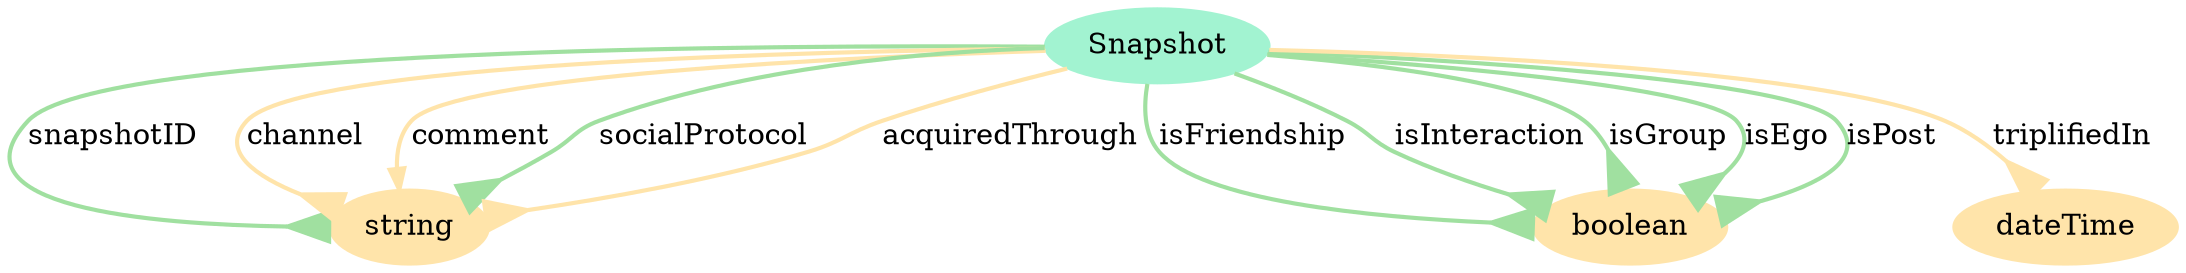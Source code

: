 digraph  {
	node [label="\N"];
	Snapshot	 [color="#A2F3D1",
		style=filled];
	1	 [color="#FFE4AA",
		label=string,
		style=filled];
	Snapshot -> 1 [key="Snapshot-1-1",
	arrowhead=inv,
	arrowsize=2.0,
	color="#A0E0A0",
	label=snapshotID,
	penwidth=2];
Snapshot -> 1 [key="Snapshot-1-3",
arrowhead=inv,
arrowsize=2.0,
color="#FFE4AA",
label=channel,
penwidth=2];
Snapshot -> 1 [key="Snapshot-1-4",
color="#FFE4AA",
label=comment,
penwidth=2];
Snapshot -> 1 [key="Snapshot-1-7",
arrowhead=inv,
arrowsize=2.0,
color="#A0E0A0",
label=socialProtocol,
penwidth=2];
Snapshot -> 1 [key="Snapshot-1-9",
arrowhead=inv,
arrowsize=2.0,
color="#FFE4AA",
label=acquiredThrough,
penwidth=2];
2 [color="#FFE4AA",
label=boolean,
style=filled];
Snapshot -> 2 [key="Snapshot-2-2",
arrowhead=inv,
arrowsize=2.0,
color="#A0E0A0",
label=isFriendship,
penwidth=2];
Snapshot -> 2 [key="Snapshot-2-6",
arrowhead=inv,
arrowsize=2.0,
color="#A0E0A0",
label=isInteraction,
penwidth=2];
Snapshot -> 2 [key="Snapshot-2-8",
arrowhead=inv,
arrowsize=2.0,
color="#A0E0A0",
label=isGroup,
penwidth=2];
Snapshot -> 2 [key="Snapshot-2-10",
arrowhead=inv,
arrowsize=2.0,
color="#A0E0A0",
label=isEgo,
penwidth=2];
Snapshot -> 2 [key="Snapshot-2-11",
arrowhead=inv,
arrowsize=2.0,
color="#A0E0A0",
label=isPost,
penwidth=2];
3 [color="#FFE4AA",
label=dateTime,
style=filled];
Snapshot -> 3 [key="Snapshot-3-5",
arrowhead=inv,
arrowsize=2.0,
color="#FFE4AA",
label=triplifiedIn,
penwidth=2];
}
